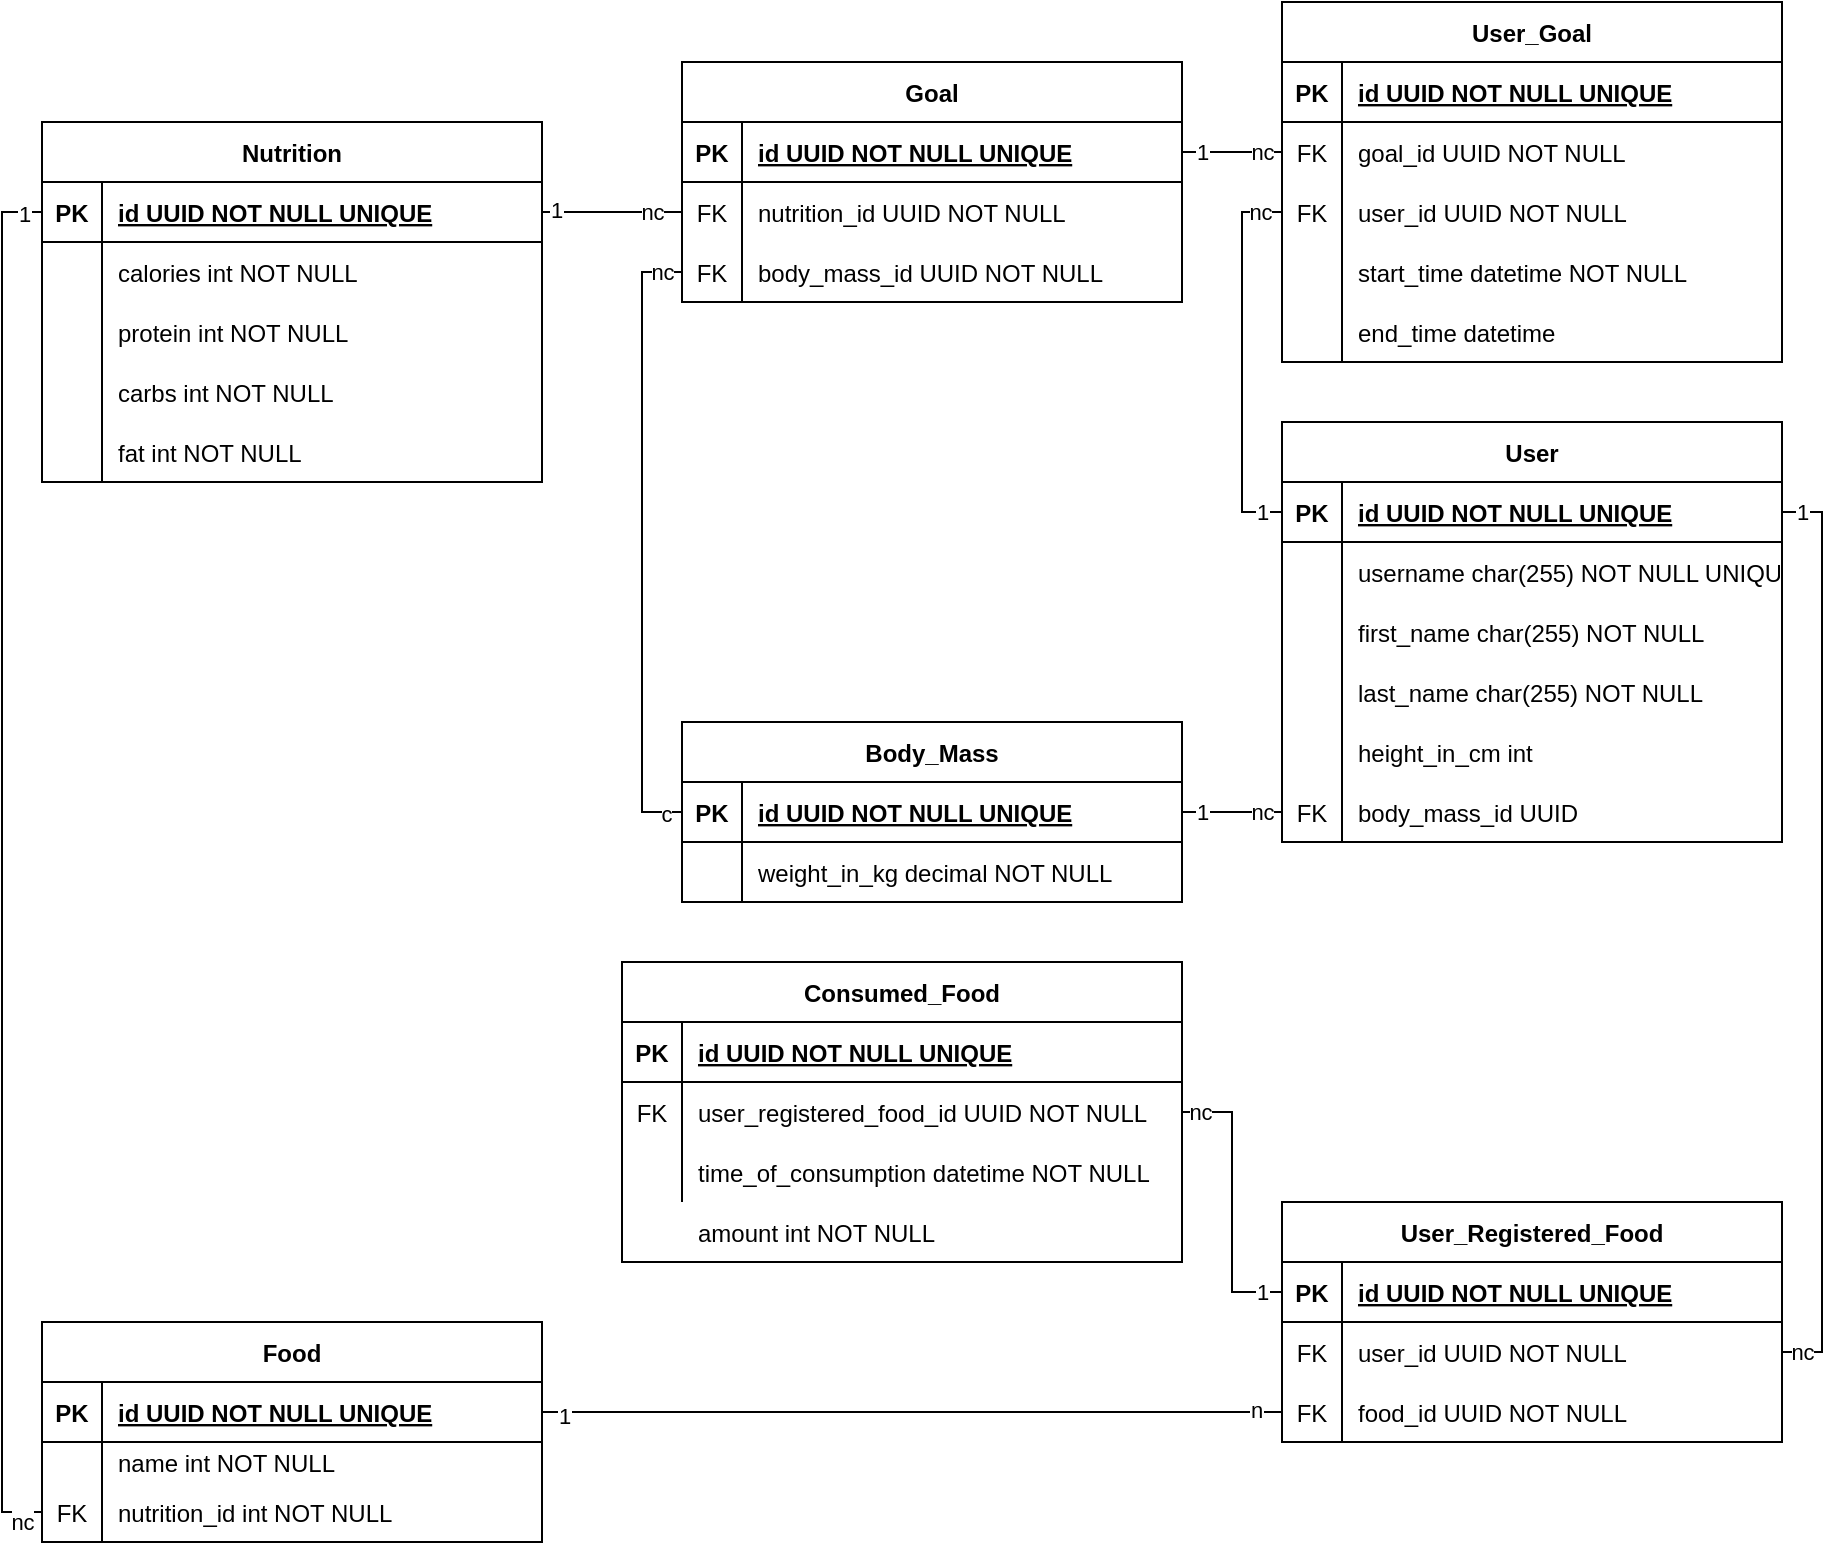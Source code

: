 <mxfile version="20.0.4" type="device"><diagram id="R2lEEEUBdFMjLlhIrx00" name="Page-1"><mxGraphModel dx="2272" dy="1980" grid="1" gridSize="10" guides="1" tooltips="1" connect="1" arrows="1" fold="1" page="1" pageScale="1" pageWidth="850" pageHeight="1100" math="0" shadow="0" extFonts="Permanent Marker^https://fonts.googleapis.com/css?family=Permanent+Marker"><root><mxCell id="0"/><mxCell id="1" parent="0"/><mxCell id="C-vyLk0tnHw3VtMMgP7b-2" value="Body_Mass" style="shape=table;startSize=30;container=1;collapsible=1;childLayout=tableLayout;fixedRows=1;rowLines=0;fontStyle=1;align=center;resizeLast=1;" parent="1" vertex="1"><mxGeometry x="100" y="150" width="250" height="90" as="geometry"/></mxCell><mxCell id="C-vyLk0tnHw3VtMMgP7b-3" value="" style="shape=partialRectangle;collapsible=0;dropTarget=0;pointerEvents=0;fillColor=none;points=[[0,0.5],[1,0.5]];portConstraint=eastwest;top=0;left=0;right=0;bottom=1;" parent="C-vyLk0tnHw3VtMMgP7b-2" vertex="1"><mxGeometry y="30" width="250" height="30" as="geometry"/></mxCell><mxCell id="C-vyLk0tnHw3VtMMgP7b-4" value="PK" style="shape=partialRectangle;overflow=hidden;connectable=0;fillColor=none;top=0;left=0;bottom=0;right=0;fontStyle=1;" parent="C-vyLk0tnHw3VtMMgP7b-3" vertex="1"><mxGeometry width="30" height="30" as="geometry"/></mxCell><mxCell id="C-vyLk0tnHw3VtMMgP7b-5" value="id UUID NOT NULL UNIQUE" style="shape=partialRectangle;overflow=hidden;connectable=0;fillColor=none;top=0;left=0;bottom=0;right=0;align=left;spacingLeft=6;fontStyle=5;" parent="C-vyLk0tnHw3VtMMgP7b-3" vertex="1"><mxGeometry x="30" width="220" height="30" as="geometry"/></mxCell><mxCell id="C-vyLk0tnHw3VtMMgP7b-6" value="" style="shape=partialRectangle;collapsible=0;dropTarget=0;pointerEvents=0;fillColor=none;points=[[0,0.5],[1,0.5]];portConstraint=eastwest;top=0;left=0;right=0;bottom=0;" parent="C-vyLk0tnHw3VtMMgP7b-2" vertex="1"><mxGeometry y="60" width="250" height="30" as="geometry"/></mxCell><mxCell id="C-vyLk0tnHw3VtMMgP7b-7" value="" style="shape=partialRectangle;overflow=hidden;connectable=0;fillColor=none;top=0;left=0;bottom=0;right=0;" parent="C-vyLk0tnHw3VtMMgP7b-6" vertex="1"><mxGeometry width="30" height="30" as="geometry"/></mxCell><mxCell id="C-vyLk0tnHw3VtMMgP7b-8" value="weight_in_kg decimal NOT NULL" style="shape=partialRectangle;overflow=hidden;connectable=0;fillColor=none;top=0;left=0;bottom=0;right=0;align=left;spacingLeft=6;" parent="C-vyLk0tnHw3VtMMgP7b-6" vertex="1"><mxGeometry x="30" width="220" height="30" as="geometry"/></mxCell><mxCell id="C-vyLk0tnHw3VtMMgP7b-23" value="User" style="shape=table;startSize=30;container=1;collapsible=1;childLayout=tableLayout;fixedRows=1;rowLines=0;fontStyle=1;align=center;resizeLast=1;" parent="1" vertex="1"><mxGeometry x="400" width="250" height="210" as="geometry"/></mxCell><mxCell id="C-vyLk0tnHw3VtMMgP7b-24" value="" style="shape=partialRectangle;collapsible=0;dropTarget=0;pointerEvents=0;fillColor=none;points=[[0,0.5],[1,0.5]];portConstraint=eastwest;top=0;left=0;right=0;bottom=1;" parent="C-vyLk0tnHw3VtMMgP7b-23" vertex="1"><mxGeometry y="30" width="250" height="30" as="geometry"/></mxCell><mxCell id="C-vyLk0tnHw3VtMMgP7b-25" value="PK" style="shape=partialRectangle;overflow=hidden;connectable=0;fillColor=none;top=0;left=0;bottom=0;right=0;fontStyle=1;" parent="C-vyLk0tnHw3VtMMgP7b-24" vertex="1"><mxGeometry width="30" height="30" as="geometry"/></mxCell><mxCell id="C-vyLk0tnHw3VtMMgP7b-26" value="id UUID NOT NULL UNIQUE" style="shape=partialRectangle;overflow=hidden;connectable=0;fillColor=none;top=0;left=0;bottom=0;right=0;align=left;spacingLeft=6;fontStyle=5;" parent="C-vyLk0tnHw3VtMMgP7b-24" vertex="1"><mxGeometry x="30" width="220" height="30" as="geometry"/></mxCell><mxCell id="C-vyLk0tnHw3VtMMgP7b-27" value="" style="shape=partialRectangle;collapsible=0;dropTarget=0;pointerEvents=0;fillColor=none;points=[[0,0.5],[1,0.5]];portConstraint=eastwest;top=0;left=0;right=0;bottom=0;" parent="C-vyLk0tnHw3VtMMgP7b-23" vertex="1"><mxGeometry y="60" width="250" height="30" as="geometry"/></mxCell><mxCell id="C-vyLk0tnHw3VtMMgP7b-28" value="" style="shape=partialRectangle;overflow=hidden;connectable=0;fillColor=none;top=0;left=0;bottom=0;right=0;" parent="C-vyLk0tnHw3VtMMgP7b-27" vertex="1"><mxGeometry width="30" height="30" as="geometry"/></mxCell><mxCell id="C-vyLk0tnHw3VtMMgP7b-29" value="username char(255) NOT NULL UNIQUE" style="shape=partialRectangle;overflow=hidden;connectable=0;fillColor=none;top=0;left=0;bottom=0;right=0;align=left;spacingLeft=6;" parent="C-vyLk0tnHw3VtMMgP7b-27" vertex="1"><mxGeometry x="30" width="220" height="30" as="geometry"/></mxCell><mxCell id="_75GjJwP0XnBZ_rFwgks-2" value="" style="shape=partialRectangle;collapsible=0;dropTarget=0;pointerEvents=0;fillColor=none;points=[[0,0.5],[1,0.5]];portConstraint=eastwest;top=0;left=0;right=0;bottom=0;" parent="C-vyLk0tnHw3VtMMgP7b-23" vertex="1"><mxGeometry y="90" width="250" height="30" as="geometry"/></mxCell><mxCell id="_75GjJwP0XnBZ_rFwgks-3" value="" style="shape=partialRectangle;overflow=hidden;connectable=0;fillColor=none;top=0;left=0;bottom=0;right=0;" parent="_75GjJwP0XnBZ_rFwgks-2" vertex="1"><mxGeometry width="30" height="30" as="geometry"/></mxCell><mxCell id="_75GjJwP0XnBZ_rFwgks-4" value="first_name char(255) NOT NULL " style="shape=partialRectangle;overflow=hidden;connectable=0;fillColor=none;top=0;left=0;bottom=0;right=0;align=left;spacingLeft=6;" parent="_75GjJwP0XnBZ_rFwgks-2" vertex="1"><mxGeometry x="30" width="220" height="30" as="geometry"/></mxCell><mxCell id="_75GjJwP0XnBZ_rFwgks-5" value="" style="shape=partialRectangle;collapsible=0;dropTarget=0;pointerEvents=0;fillColor=none;points=[[0,0.5],[1,0.5]];portConstraint=eastwest;top=0;left=0;right=0;bottom=0;" parent="C-vyLk0tnHw3VtMMgP7b-23" vertex="1"><mxGeometry y="120" width="250" height="30" as="geometry"/></mxCell><mxCell id="_75GjJwP0XnBZ_rFwgks-6" value="" style="shape=partialRectangle;overflow=hidden;connectable=0;fillColor=none;top=0;left=0;bottom=0;right=0;" parent="_75GjJwP0XnBZ_rFwgks-5" vertex="1"><mxGeometry width="30" height="30" as="geometry"/></mxCell><mxCell id="_75GjJwP0XnBZ_rFwgks-7" value="last_name char(255) NOT NULL " style="shape=partialRectangle;overflow=hidden;connectable=0;fillColor=none;top=0;left=0;bottom=0;right=0;align=left;spacingLeft=6;" parent="_75GjJwP0XnBZ_rFwgks-5" vertex="1"><mxGeometry x="30" width="220" height="30" as="geometry"/></mxCell><mxCell id="_75GjJwP0XnBZ_rFwgks-8" value="" style="shape=partialRectangle;collapsible=0;dropTarget=0;pointerEvents=0;fillColor=none;points=[[0,0.5],[1,0.5]];portConstraint=eastwest;top=0;left=0;right=0;bottom=0;" parent="C-vyLk0tnHw3VtMMgP7b-23" vertex="1"><mxGeometry y="150" width="250" height="30" as="geometry"/></mxCell><mxCell id="_75GjJwP0XnBZ_rFwgks-9" value="" style="shape=partialRectangle;overflow=hidden;connectable=0;fillColor=none;top=0;left=0;bottom=0;right=0;" parent="_75GjJwP0XnBZ_rFwgks-8" vertex="1"><mxGeometry width="30" height="30" as="geometry"/></mxCell><mxCell id="_75GjJwP0XnBZ_rFwgks-10" value="height_in_cm int " style="shape=partialRectangle;overflow=hidden;connectable=0;fillColor=none;top=0;left=0;bottom=0;right=0;align=left;spacingLeft=6;" parent="_75GjJwP0XnBZ_rFwgks-8" vertex="1"><mxGeometry x="30" width="220" height="30" as="geometry"/></mxCell><mxCell id="_75GjJwP0XnBZ_rFwgks-11" value="" style="shape=partialRectangle;collapsible=0;dropTarget=0;pointerEvents=0;fillColor=none;points=[[0,0.5],[1,0.5]];portConstraint=eastwest;top=0;left=0;right=0;bottom=0;" parent="C-vyLk0tnHw3VtMMgP7b-23" vertex="1"><mxGeometry y="180" width="250" height="30" as="geometry"/></mxCell><mxCell id="_75GjJwP0XnBZ_rFwgks-12" value="FK" style="shape=partialRectangle;overflow=hidden;connectable=0;fillColor=none;top=0;left=0;bottom=0;right=0;" parent="_75GjJwP0XnBZ_rFwgks-11" vertex="1"><mxGeometry width="30" height="30" as="geometry"/></mxCell><mxCell id="_75GjJwP0XnBZ_rFwgks-13" value="body_mass_id UUID" style="shape=partialRectangle;overflow=hidden;connectable=0;fillColor=none;top=0;left=0;bottom=0;right=0;align=left;spacingLeft=6;" parent="_75GjJwP0XnBZ_rFwgks-11" vertex="1"><mxGeometry x="30" width="220" height="30" as="geometry"/></mxCell><mxCell id="_75GjJwP0XnBZ_rFwgks-14" value="Goal" style="shape=table;startSize=30;container=1;collapsible=1;childLayout=tableLayout;fixedRows=1;rowLines=0;fontStyle=1;align=center;resizeLast=1;" parent="1" vertex="1"><mxGeometry x="100" y="-180" width="250" height="120" as="geometry"/></mxCell><mxCell id="_75GjJwP0XnBZ_rFwgks-15" value="" style="shape=partialRectangle;collapsible=0;dropTarget=0;pointerEvents=0;fillColor=none;points=[[0,0.5],[1,0.5]];portConstraint=eastwest;top=0;left=0;right=0;bottom=1;" parent="_75GjJwP0XnBZ_rFwgks-14" vertex="1"><mxGeometry y="30" width="250" height="30" as="geometry"/></mxCell><mxCell id="_75GjJwP0XnBZ_rFwgks-16" value="PK" style="shape=partialRectangle;overflow=hidden;connectable=0;fillColor=none;top=0;left=0;bottom=0;right=0;fontStyle=1;" parent="_75GjJwP0XnBZ_rFwgks-15" vertex="1"><mxGeometry width="30" height="30" as="geometry"><mxRectangle width="30" height="30" as="alternateBounds"/></mxGeometry></mxCell><mxCell id="_75GjJwP0XnBZ_rFwgks-17" value="id UUID NOT NULL UNIQUE" style="shape=partialRectangle;overflow=hidden;connectable=0;fillColor=none;top=0;left=0;bottom=0;right=0;align=left;spacingLeft=6;fontStyle=5;" parent="_75GjJwP0XnBZ_rFwgks-15" vertex="1"><mxGeometry x="30" width="220" height="30" as="geometry"><mxRectangle width="220" height="30" as="alternateBounds"/></mxGeometry></mxCell><mxCell id="_75GjJwP0XnBZ_rFwgks-18" value="" style="shape=partialRectangle;collapsible=0;dropTarget=0;pointerEvents=0;fillColor=none;points=[[0,0.5],[1,0.5]];portConstraint=eastwest;top=0;left=0;right=0;bottom=0;" parent="_75GjJwP0XnBZ_rFwgks-14" vertex="1"><mxGeometry y="60" width="250" height="30" as="geometry"/></mxCell><mxCell id="_75GjJwP0XnBZ_rFwgks-19" value="FK" style="shape=partialRectangle;overflow=hidden;connectable=0;fillColor=none;top=0;left=0;bottom=0;right=0;" parent="_75GjJwP0XnBZ_rFwgks-18" vertex="1"><mxGeometry width="30" height="30" as="geometry"><mxRectangle width="30" height="30" as="alternateBounds"/></mxGeometry></mxCell><mxCell id="_75GjJwP0XnBZ_rFwgks-20" value="nutrition_id UUID NOT NULL" style="shape=partialRectangle;overflow=hidden;connectable=0;fillColor=none;top=0;left=0;bottom=0;right=0;align=left;spacingLeft=6;" parent="_75GjJwP0XnBZ_rFwgks-18" vertex="1"><mxGeometry x="30" width="220" height="30" as="geometry"><mxRectangle width="220" height="30" as="alternateBounds"/></mxGeometry></mxCell><mxCell id="_75GjJwP0XnBZ_rFwgks-21" value="" style="shape=partialRectangle;collapsible=0;dropTarget=0;pointerEvents=0;fillColor=none;points=[[0,0.5],[1,0.5]];portConstraint=eastwest;top=0;left=0;right=0;bottom=0;" parent="_75GjJwP0XnBZ_rFwgks-14" vertex="1"><mxGeometry y="90" width="250" height="30" as="geometry"/></mxCell><mxCell id="_75GjJwP0XnBZ_rFwgks-22" value="FK" style="shape=partialRectangle;overflow=hidden;connectable=0;fillColor=none;top=0;left=0;bottom=0;right=0;" parent="_75GjJwP0XnBZ_rFwgks-21" vertex="1"><mxGeometry width="30" height="30" as="geometry"><mxRectangle width="30" height="30" as="alternateBounds"/></mxGeometry></mxCell><mxCell id="_75GjJwP0XnBZ_rFwgks-23" value="body_mass_id UUID NOT NULL" style="shape=partialRectangle;overflow=hidden;connectable=0;fillColor=none;top=0;left=0;bottom=0;right=0;align=left;spacingLeft=6;" parent="_75GjJwP0XnBZ_rFwgks-21" vertex="1"><mxGeometry x="30" width="220" height="30" as="geometry"><mxRectangle width="220" height="30" as="alternateBounds"/></mxGeometry></mxCell><mxCell id="_75GjJwP0XnBZ_rFwgks-24" value="User_Goal" style="shape=table;startSize=30;container=1;collapsible=1;childLayout=tableLayout;fixedRows=1;rowLines=0;fontStyle=1;align=center;resizeLast=1;" parent="1" vertex="1"><mxGeometry x="400" y="-210" width="250" height="180" as="geometry"/></mxCell><mxCell id="_75GjJwP0XnBZ_rFwgks-25" value="" style="shape=partialRectangle;collapsible=0;dropTarget=0;pointerEvents=0;fillColor=none;points=[[0,0.5],[1,0.5]];portConstraint=eastwest;top=0;left=0;right=0;bottom=1;" parent="_75GjJwP0XnBZ_rFwgks-24" vertex="1"><mxGeometry y="30" width="250" height="30" as="geometry"/></mxCell><mxCell id="_75GjJwP0XnBZ_rFwgks-26" value="PK" style="shape=partialRectangle;overflow=hidden;connectable=0;fillColor=none;top=0;left=0;bottom=0;right=0;fontStyle=1;" parent="_75GjJwP0XnBZ_rFwgks-25" vertex="1"><mxGeometry width="30" height="30" as="geometry"/></mxCell><mxCell id="_75GjJwP0XnBZ_rFwgks-27" value="id UUID NOT NULL UNIQUE" style="shape=partialRectangle;overflow=hidden;connectable=0;fillColor=none;top=0;left=0;bottom=0;right=0;align=left;spacingLeft=6;fontStyle=5;" parent="_75GjJwP0XnBZ_rFwgks-25" vertex="1"><mxGeometry x="30" width="220" height="30" as="geometry"/></mxCell><mxCell id="_75GjJwP0XnBZ_rFwgks-31" value="" style="shape=partialRectangle;collapsible=0;dropTarget=0;pointerEvents=0;fillColor=none;points=[[0,0.5],[1,0.5]];portConstraint=eastwest;top=0;left=0;right=0;bottom=0;" parent="_75GjJwP0XnBZ_rFwgks-24" vertex="1"><mxGeometry y="60" width="250" height="30" as="geometry"/></mxCell><mxCell id="_75GjJwP0XnBZ_rFwgks-32" value="FK" style="shape=partialRectangle;overflow=hidden;connectable=0;fillColor=none;top=0;left=0;bottom=0;right=0;" parent="_75GjJwP0XnBZ_rFwgks-31" vertex="1"><mxGeometry width="30" height="30" as="geometry"/></mxCell><mxCell id="_75GjJwP0XnBZ_rFwgks-33" value="goal_id UUID NOT NULL" style="shape=partialRectangle;overflow=hidden;connectable=0;fillColor=none;top=0;left=0;bottom=0;right=0;align=left;spacingLeft=6;" parent="_75GjJwP0XnBZ_rFwgks-31" vertex="1"><mxGeometry x="30" width="220" height="30" as="geometry"/></mxCell><mxCell id="_75GjJwP0XnBZ_rFwgks-28" value="" style="shape=partialRectangle;collapsible=0;dropTarget=0;pointerEvents=0;fillColor=none;points=[[0,0.5],[1,0.5]];portConstraint=eastwest;top=0;left=0;right=0;bottom=0;" parent="_75GjJwP0XnBZ_rFwgks-24" vertex="1"><mxGeometry y="90" width="250" height="30" as="geometry"/></mxCell><mxCell id="_75GjJwP0XnBZ_rFwgks-29" value="FK" style="shape=partialRectangle;overflow=hidden;connectable=0;fillColor=none;top=0;left=0;bottom=0;right=0;" parent="_75GjJwP0XnBZ_rFwgks-28" vertex="1"><mxGeometry width="30" height="30" as="geometry"/></mxCell><mxCell id="_75GjJwP0XnBZ_rFwgks-30" value="user_id UUID NOT NULL" style="shape=partialRectangle;overflow=hidden;connectable=0;fillColor=none;top=0;left=0;bottom=0;right=0;align=left;spacingLeft=6;" parent="_75GjJwP0XnBZ_rFwgks-28" vertex="1"><mxGeometry x="30" width="220" height="30" as="geometry"/></mxCell><mxCell id="_75GjJwP0XnBZ_rFwgks-34" value="" style="shape=partialRectangle;collapsible=0;dropTarget=0;pointerEvents=0;fillColor=none;points=[[0,0.5],[1,0.5]];portConstraint=eastwest;top=0;left=0;right=0;bottom=0;" parent="_75GjJwP0XnBZ_rFwgks-24" vertex="1"><mxGeometry y="120" width="250" height="30" as="geometry"/></mxCell><mxCell id="_75GjJwP0XnBZ_rFwgks-35" value="" style="shape=partialRectangle;overflow=hidden;connectable=0;fillColor=none;top=0;left=0;bottom=0;right=0;" parent="_75GjJwP0XnBZ_rFwgks-34" vertex="1"><mxGeometry width="30" height="30" as="geometry"/></mxCell><mxCell id="_75GjJwP0XnBZ_rFwgks-36" value="start_time datetime NOT NULL" style="shape=partialRectangle;overflow=hidden;connectable=0;fillColor=none;top=0;left=0;bottom=0;right=0;align=left;spacingLeft=6;" parent="_75GjJwP0XnBZ_rFwgks-34" vertex="1"><mxGeometry x="30" width="220" height="30" as="geometry"/></mxCell><mxCell id="_75GjJwP0XnBZ_rFwgks-38" value="" style="shape=partialRectangle;collapsible=0;dropTarget=0;pointerEvents=0;fillColor=none;points=[[0,0.5],[1,0.5]];portConstraint=eastwest;top=0;left=0;right=0;bottom=0;" parent="_75GjJwP0XnBZ_rFwgks-24" vertex="1"><mxGeometry y="150" width="250" height="30" as="geometry"/></mxCell><mxCell id="_75GjJwP0XnBZ_rFwgks-39" value="" style="shape=partialRectangle;overflow=hidden;connectable=0;fillColor=none;top=0;left=0;bottom=0;right=0;" parent="_75GjJwP0XnBZ_rFwgks-38" vertex="1"><mxGeometry width="30" height="30" as="geometry"/></mxCell><mxCell id="_75GjJwP0XnBZ_rFwgks-40" value="end_time datetime" style="shape=partialRectangle;overflow=hidden;connectable=0;fillColor=none;top=0;left=0;bottom=0;right=0;align=left;spacingLeft=6;" parent="_75GjJwP0XnBZ_rFwgks-38" vertex="1"><mxGeometry x="30" width="220" height="30" as="geometry"/></mxCell><mxCell id="_75GjJwP0XnBZ_rFwgks-45" style="edgeStyle=orthogonalEdgeStyle;rounded=0;orthogonalLoop=1;jettySize=auto;html=1;endArrow=none;endFill=0;" parent="1" source="_75GjJwP0XnBZ_rFwgks-31" target="_75GjJwP0XnBZ_rFwgks-15" edge="1"><mxGeometry relative="1" as="geometry"/></mxCell><mxCell id="_75GjJwP0XnBZ_rFwgks-162" value="nc" style="edgeLabel;html=1;align=center;verticalAlign=middle;resizable=0;points=[];" parent="_75GjJwP0XnBZ_rFwgks-45" vertex="1" connectable="0"><mxGeometry x="-0.753" relative="1" as="geometry"><mxPoint x="-3.81" as="offset"/></mxGeometry></mxCell><mxCell id="_75GjJwP0XnBZ_rFwgks-163" value="1" style="edgeLabel;html=1;align=center;verticalAlign=middle;resizable=0;points=[];" parent="_75GjJwP0XnBZ_rFwgks-45" vertex="1" connectable="0"><mxGeometry x="0.88" relative="1" as="geometry"><mxPoint x="6.98" as="offset"/></mxGeometry></mxCell><mxCell id="_75GjJwP0XnBZ_rFwgks-47" style="edgeStyle=orthogonalEdgeStyle;rounded=0;orthogonalLoop=1;jettySize=auto;html=1;endArrow=none;endFill=0;" parent="1" source="_75GjJwP0XnBZ_rFwgks-11" target="C-vyLk0tnHw3VtMMgP7b-3" edge="1"><mxGeometry relative="1" as="geometry"/></mxCell><mxCell id="_75GjJwP0XnBZ_rFwgks-156" value="nc" style="edgeLabel;html=1;align=center;verticalAlign=middle;resizable=0;points=[];" parent="_75GjJwP0XnBZ_rFwgks-47" vertex="1" connectable="0"><mxGeometry x="-0.691" relative="1" as="geometry"><mxPoint x="-2.29" as="offset"/></mxGeometry></mxCell><mxCell id="_75GjJwP0XnBZ_rFwgks-157" value="1" style="edgeLabel;html=1;align=center;verticalAlign=middle;resizable=0;points=[];" parent="_75GjJwP0XnBZ_rFwgks-47" vertex="1" connectable="0"><mxGeometry x="0.605" relative="1" as="geometry"><mxPoint as="offset"/></mxGeometry></mxCell><mxCell id="_75GjJwP0XnBZ_rFwgks-49" style="edgeStyle=orthogonalEdgeStyle;rounded=0;orthogonalLoop=1;jettySize=auto;html=1;endArrow=none;endFill=0;" parent="1" source="_75GjJwP0XnBZ_rFwgks-21" target="C-vyLk0tnHw3VtMMgP7b-3" edge="1"><mxGeometry relative="1" as="geometry"><Array as="points"><mxPoint x="80" y="-75"/><mxPoint x="80" y="195"/></Array></mxGeometry></mxCell><mxCell id="_75GjJwP0XnBZ_rFwgks-158" value="c" style="edgeLabel;html=1;align=center;verticalAlign=middle;resizable=0;points=[];" parent="_75GjJwP0XnBZ_rFwgks-49" vertex="1" connectable="0"><mxGeometry x="0.946" y="-1" relative="1" as="geometry"><mxPoint as="offset"/></mxGeometry></mxCell><mxCell id="_75GjJwP0XnBZ_rFwgks-159" value="nc" style="edgeLabel;html=1;align=center;verticalAlign=middle;resizable=0;points=[];" parent="_75GjJwP0XnBZ_rFwgks-49" vertex="1" connectable="0"><mxGeometry x="-0.957" relative="1" as="geometry"><mxPoint x="-3.4" as="offset"/></mxGeometry></mxCell><mxCell id="_75GjJwP0XnBZ_rFwgks-50" style="edgeStyle=orthogonalEdgeStyle;rounded=0;orthogonalLoop=1;jettySize=auto;html=1;endArrow=none;endFill=0;" parent="1" source="_75GjJwP0XnBZ_rFwgks-28" target="C-vyLk0tnHw3VtMMgP7b-24" edge="1"><mxGeometry relative="1" as="geometry"><Array as="points"><mxPoint x="380" y="-105"/><mxPoint x="380" y="45"/></Array></mxGeometry></mxCell><mxCell id="_75GjJwP0XnBZ_rFwgks-160" value="1" style="edgeLabel;html=1;align=center;verticalAlign=middle;resizable=0;points=[];" parent="_75GjJwP0XnBZ_rFwgks-50" vertex="1" connectable="0"><mxGeometry x="0.849" relative="1" as="geometry"><mxPoint x="4.36" as="offset"/></mxGeometry></mxCell><mxCell id="_75GjJwP0XnBZ_rFwgks-161" value="nc" style="edgeLabel;html=1;align=center;verticalAlign=middle;resizable=0;points=[];" parent="_75GjJwP0XnBZ_rFwgks-50" vertex="1" connectable="0"><mxGeometry x="-0.878" relative="1" as="geometry"><mxPoint as="offset"/></mxGeometry></mxCell><mxCell id="_75GjJwP0XnBZ_rFwgks-51" value="Nutrition" style="shape=table;startSize=30;container=1;collapsible=1;childLayout=tableLayout;fixedRows=1;rowLines=0;fontStyle=1;align=center;resizeLast=1;" parent="1" vertex="1"><mxGeometry x="-220" y="-150" width="250" height="180" as="geometry"/></mxCell><mxCell id="_75GjJwP0XnBZ_rFwgks-52" value="" style="shape=partialRectangle;collapsible=0;dropTarget=0;pointerEvents=0;fillColor=none;points=[[0,0.5],[1,0.5]];portConstraint=eastwest;top=0;left=0;right=0;bottom=1;" parent="_75GjJwP0XnBZ_rFwgks-51" vertex="1"><mxGeometry y="30" width="250" height="30" as="geometry"/></mxCell><mxCell id="_75GjJwP0XnBZ_rFwgks-53" value="PK" style="shape=partialRectangle;overflow=hidden;connectable=0;fillColor=none;top=0;left=0;bottom=0;right=0;fontStyle=1;" parent="_75GjJwP0XnBZ_rFwgks-52" vertex="1"><mxGeometry width="30" height="30" as="geometry"><mxRectangle width="30" height="30" as="alternateBounds"/></mxGeometry></mxCell><mxCell id="_75GjJwP0XnBZ_rFwgks-54" value="id UUID NOT NULL UNIQUE" style="shape=partialRectangle;overflow=hidden;connectable=0;fillColor=none;top=0;left=0;bottom=0;right=0;align=left;spacingLeft=6;fontStyle=5;" parent="_75GjJwP0XnBZ_rFwgks-52" vertex="1"><mxGeometry x="30" width="220" height="30" as="geometry"><mxRectangle width="220" height="30" as="alternateBounds"/></mxGeometry></mxCell><mxCell id="_75GjJwP0XnBZ_rFwgks-55" value="" style="shape=partialRectangle;collapsible=0;dropTarget=0;pointerEvents=0;fillColor=none;points=[[0,0.5],[1,0.5]];portConstraint=eastwest;top=0;left=0;right=0;bottom=0;" parent="_75GjJwP0XnBZ_rFwgks-51" vertex="1"><mxGeometry y="60" width="250" height="30" as="geometry"/></mxCell><mxCell id="_75GjJwP0XnBZ_rFwgks-56" value="" style="shape=partialRectangle;overflow=hidden;connectable=0;fillColor=none;top=0;left=0;bottom=0;right=0;" parent="_75GjJwP0XnBZ_rFwgks-55" vertex="1"><mxGeometry width="30" height="30" as="geometry"><mxRectangle width="30" height="30" as="alternateBounds"/></mxGeometry></mxCell><mxCell id="_75GjJwP0XnBZ_rFwgks-57" value="calories int NOT NULL" style="shape=partialRectangle;overflow=hidden;connectable=0;fillColor=none;top=0;left=0;bottom=0;right=0;align=left;spacingLeft=6;" parent="_75GjJwP0XnBZ_rFwgks-55" vertex="1"><mxGeometry x="30" width="220" height="30" as="geometry"><mxRectangle width="220" height="30" as="alternateBounds"/></mxGeometry></mxCell><mxCell id="_75GjJwP0XnBZ_rFwgks-58" value="" style="shape=partialRectangle;collapsible=0;dropTarget=0;pointerEvents=0;fillColor=none;points=[[0,0.5],[1,0.5]];portConstraint=eastwest;top=0;left=0;right=0;bottom=0;" parent="_75GjJwP0XnBZ_rFwgks-51" vertex="1"><mxGeometry y="90" width="250" height="30" as="geometry"/></mxCell><mxCell id="_75GjJwP0XnBZ_rFwgks-59" value="" style="shape=partialRectangle;overflow=hidden;connectable=0;fillColor=none;top=0;left=0;bottom=0;right=0;" parent="_75GjJwP0XnBZ_rFwgks-58" vertex="1"><mxGeometry width="30" height="30" as="geometry"><mxRectangle width="30" height="30" as="alternateBounds"/></mxGeometry></mxCell><mxCell id="_75GjJwP0XnBZ_rFwgks-60" value="protein int NOT NULL" style="shape=partialRectangle;overflow=hidden;connectable=0;fillColor=none;top=0;left=0;bottom=0;right=0;align=left;spacingLeft=6;" parent="_75GjJwP0XnBZ_rFwgks-58" vertex="1"><mxGeometry x="30" width="220" height="30" as="geometry"><mxRectangle width="220" height="30" as="alternateBounds"/></mxGeometry></mxCell><mxCell id="_75GjJwP0XnBZ_rFwgks-61" value="" style="shape=partialRectangle;collapsible=0;dropTarget=0;pointerEvents=0;fillColor=none;points=[[0,0.5],[1,0.5]];portConstraint=eastwest;top=0;left=0;right=0;bottom=0;" parent="_75GjJwP0XnBZ_rFwgks-51" vertex="1"><mxGeometry y="120" width="250" height="30" as="geometry"/></mxCell><mxCell id="_75GjJwP0XnBZ_rFwgks-62" value="" style="shape=partialRectangle;overflow=hidden;connectable=0;fillColor=none;top=0;left=0;bottom=0;right=0;" parent="_75GjJwP0XnBZ_rFwgks-61" vertex="1"><mxGeometry width="30" height="30" as="geometry"><mxRectangle width="30" height="30" as="alternateBounds"/></mxGeometry></mxCell><mxCell id="_75GjJwP0XnBZ_rFwgks-63" value="carbs int NOT NULL" style="shape=partialRectangle;overflow=hidden;connectable=0;fillColor=none;top=0;left=0;bottom=0;right=0;align=left;spacingLeft=6;" parent="_75GjJwP0XnBZ_rFwgks-61" vertex="1"><mxGeometry x="30" width="220" height="30" as="geometry"><mxRectangle width="220" height="30" as="alternateBounds"/></mxGeometry></mxCell><mxCell id="_75GjJwP0XnBZ_rFwgks-64" value="" style="shape=partialRectangle;collapsible=0;dropTarget=0;pointerEvents=0;fillColor=none;points=[[0,0.5],[1,0.5]];portConstraint=eastwest;top=0;left=0;right=0;bottom=0;" parent="_75GjJwP0XnBZ_rFwgks-51" vertex="1"><mxGeometry y="150" width="250" height="30" as="geometry"/></mxCell><mxCell id="_75GjJwP0XnBZ_rFwgks-65" value="" style="shape=partialRectangle;overflow=hidden;connectable=0;fillColor=none;top=0;left=0;bottom=0;right=0;" parent="_75GjJwP0XnBZ_rFwgks-64" vertex="1"><mxGeometry width="30" height="30" as="geometry"><mxRectangle width="30" height="30" as="alternateBounds"/></mxGeometry></mxCell><mxCell id="_75GjJwP0XnBZ_rFwgks-66" value="fat int NOT NULL" style="shape=partialRectangle;overflow=hidden;connectable=0;fillColor=none;top=0;left=0;bottom=0;right=0;align=left;spacingLeft=6;" parent="_75GjJwP0XnBZ_rFwgks-64" vertex="1"><mxGeometry x="30" width="220" height="30" as="geometry"><mxRectangle width="220" height="30" as="alternateBounds"/></mxGeometry></mxCell><mxCell id="_75GjJwP0XnBZ_rFwgks-67" style="edgeStyle=orthogonalEdgeStyle;rounded=0;orthogonalLoop=1;jettySize=auto;html=1;endArrow=none;endFill=0;" parent="1" source="_75GjJwP0XnBZ_rFwgks-18" target="_75GjJwP0XnBZ_rFwgks-52" edge="1"><mxGeometry relative="1" as="geometry"/></mxCell><mxCell id="_75GjJwP0XnBZ_rFwgks-164" value="nc" style="edgeLabel;html=1;align=center;verticalAlign=middle;resizable=0;points=[];" parent="_75GjJwP0XnBZ_rFwgks-67" vertex="1" connectable="0"><mxGeometry x="-0.764" relative="1" as="geometry"><mxPoint x="-6.77" as="offset"/></mxGeometry></mxCell><mxCell id="_75GjJwP0XnBZ_rFwgks-165" value="1" style="edgeLabel;html=1;align=center;verticalAlign=middle;resizable=0;points=[];" parent="_75GjJwP0XnBZ_rFwgks-67" vertex="1" connectable="0"><mxGeometry x="0.821" y="-1" relative="1" as="geometry"><mxPoint as="offset"/></mxGeometry></mxCell><mxCell id="_75GjJwP0XnBZ_rFwgks-68" value="Food" style="shape=table;startSize=30;container=1;collapsible=1;childLayout=tableLayout;fixedRows=1;rowLines=0;fontStyle=1;align=center;resizeLast=1;" parent="1" vertex="1"><mxGeometry x="-220" y="450" width="250" height="110" as="geometry"/></mxCell><mxCell id="_75GjJwP0XnBZ_rFwgks-69" value="" style="shape=partialRectangle;collapsible=0;dropTarget=0;pointerEvents=0;fillColor=none;points=[[0,0.5],[1,0.5]];portConstraint=eastwest;top=0;left=0;right=0;bottom=1;" parent="_75GjJwP0XnBZ_rFwgks-68" vertex="1"><mxGeometry y="30" width="250" height="30" as="geometry"/></mxCell><mxCell id="_75GjJwP0XnBZ_rFwgks-70" value="PK" style="shape=partialRectangle;overflow=hidden;connectable=0;fillColor=none;top=0;left=0;bottom=0;right=0;fontStyle=1;" parent="_75GjJwP0XnBZ_rFwgks-69" vertex="1"><mxGeometry width="30" height="30" as="geometry"/></mxCell><mxCell id="_75GjJwP0XnBZ_rFwgks-71" value="id UUID NOT NULL UNIQUE" style="shape=partialRectangle;overflow=hidden;connectable=0;fillColor=none;top=0;left=0;bottom=0;right=0;align=left;spacingLeft=6;fontStyle=5;" parent="_75GjJwP0XnBZ_rFwgks-69" vertex="1"><mxGeometry x="30" width="220" height="30" as="geometry"/></mxCell><mxCell id="_75GjJwP0XnBZ_rFwgks-72" value="" style="shape=partialRectangle;collapsible=0;dropTarget=0;pointerEvents=0;fillColor=none;points=[[0,0.5],[1,0.5]];portConstraint=eastwest;top=0;left=0;right=0;bottom=0;" parent="_75GjJwP0XnBZ_rFwgks-68" vertex="1"><mxGeometry y="60" width="250" height="20" as="geometry"/></mxCell><mxCell id="_75GjJwP0XnBZ_rFwgks-73" value="" style="shape=partialRectangle;overflow=hidden;connectable=0;fillColor=none;top=0;left=0;bottom=0;right=0;" parent="_75GjJwP0XnBZ_rFwgks-72" vertex="1"><mxGeometry width="30" height="20" as="geometry"/></mxCell><mxCell id="_75GjJwP0XnBZ_rFwgks-74" value="name int NOT NULL" style="shape=partialRectangle;overflow=hidden;connectable=0;fillColor=none;top=0;left=0;bottom=0;right=0;align=left;spacingLeft=6;" parent="_75GjJwP0XnBZ_rFwgks-72" vertex="1"><mxGeometry x="30" width="220" height="20" as="geometry"/></mxCell><mxCell id="_75GjJwP0XnBZ_rFwgks-75" value="" style="shape=partialRectangle;collapsible=0;dropTarget=0;pointerEvents=0;fillColor=none;points=[[0,0.5],[1,0.5]];portConstraint=eastwest;top=0;left=0;right=0;bottom=0;" parent="_75GjJwP0XnBZ_rFwgks-68" vertex="1"><mxGeometry y="80" width="250" height="30" as="geometry"/></mxCell><mxCell id="_75GjJwP0XnBZ_rFwgks-76" value="FK" style="shape=partialRectangle;overflow=hidden;connectable=0;fillColor=none;top=0;left=0;bottom=0;right=0;" parent="_75GjJwP0XnBZ_rFwgks-75" vertex="1"><mxGeometry width="30" height="30" as="geometry"/></mxCell><mxCell id="_75GjJwP0XnBZ_rFwgks-77" value="nutrition_id int NOT NULL" style="shape=partialRectangle;overflow=hidden;connectable=0;fillColor=none;top=0;left=0;bottom=0;right=0;align=left;spacingLeft=6;" parent="_75GjJwP0XnBZ_rFwgks-75" vertex="1"><mxGeometry x="30" width="220" height="30" as="geometry"/></mxCell><mxCell id="_75GjJwP0XnBZ_rFwgks-85" value="User_Registered_Food" style="shape=table;startSize=30;container=1;collapsible=1;childLayout=tableLayout;fixedRows=1;rowLines=0;fontStyle=1;align=center;resizeLast=1;" parent="1" vertex="1"><mxGeometry x="400" y="390" width="250" height="120" as="geometry"/></mxCell><mxCell id="_75GjJwP0XnBZ_rFwgks-86" value="" style="shape=partialRectangle;collapsible=0;dropTarget=0;pointerEvents=0;fillColor=none;points=[[0,0.5],[1,0.5]];portConstraint=eastwest;top=0;left=0;right=0;bottom=1;" parent="_75GjJwP0XnBZ_rFwgks-85" vertex="1"><mxGeometry y="30" width="250" height="30" as="geometry"/></mxCell><mxCell id="_75GjJwP0XnBZ_rFwgks-87" value="PK" style="shape=partialRectangle;overflow=hidden;connectable=0;fillColor=none;top=0;left=0;bottom=0;right=0;fontStyle=1;" parent="_75GjJwP0XnBZ_rFwgks-86" vertex="1"><mxGeometry width="30" height="30" as="geometry"/></mxCell><mxCell id="_75GjJwP0XnBZ_rFwgks-88" value="id UUID NOT NULL UNIQUE" style="shape=partialRectangle;overflow=hidden;connectable=0;fillColor=none;top=0;left=0;bottom=0;right=0;align=left;spacingLeft=6;fontStyle=5;" parent="_75GjJwP0XnBZ_rFwgks-86" vertex="1"><mxGeometry x="30" width="220" height="30" as="geometry"/></mxCell><mxCell id="_75GjJwP0XnBZ_rFwgks-89" value="" style="shape=partialRectangle;collapsible=0;dropTarget=0;pointerEvents=0;fillColor=none;points=[[0,0.5],[1,0.5]];portConstraint=eastwest;top=0;left=0;right=0;bottom=0;" parent="_75GjJwP0XnBZ_rFwgks-85" vertex="1"><mxGeometry y="60" width="250" height="30" as="geometry"/></mxCell><mxCell id="_75GjJwP0XnBZ_rFwgks-90" value="FK" style="shape=partialRectangle;overflow=hidden;connectable=0;fillColor=none;top=0;left=0;bottom=0;right=0;" parent="_75GjJwP0XnBZ_rFwgks-89" vertex="1"><mxGeometry width="30" height="30" as="geometry"/></mxCell><mxCell id="_75GjJwP0XnBZ_rFwgks-91" value="user_id UUID NOT NULL" style="shape=partialRectangle;overflow=hidden;connectable=0;fillColor=none;top=0;left=0;bottom=0;right=0;align=left;spacingLeft=6;" parent="_75GjJwP0XnBZ_rFwgks-89" vertex="1"><mxGeometry x="30" width="220" height="30" as="geometry"/></mxCell><mxCell id="_75GjJwP0XnBZ_rFwgks-92" value="" style="shape=partialRectangle;collapsible=0;dropTarget=0;pointerEvents=0;fillColor=none;points=[[0,0.5],[1,0.5]];portConstraint=eastwest;top=0;left=0;right=0;bottom=0;" parent="_75GjJwP0XnBZ_rFwgks-85" vertex="1"><mxGeometry y="90" width="250" height="30" as="geometry"/></mxCell><mxCell id="_75GjJwP0XnBZ_rFwgks-93" value="FK" style="shape=partialRectangle;overflow=hidden;connectable=0;fillColor=none;top=0;left=0;bottom=0;right=0;" parent="_75GjJwP0XnBZ_rFwgks-92" vertex="1"><mxGeometry width="30" height="30" as="geometry"/></mxCell><mxCell id="_75GjJwP0XnBZ_rFwgks-94" value="food_id UUID NOT NULL" style="shape=partialRectangle;overflow=hidden;connectable=0;fillColor=none;top=0;left=0;bottom=0;right=0;align=left;spacingLeft=6;" parent="_75GjJwP0XnBZ_rFwgks-92" vertex="1"><mxGeometry x="30" width="220" height="30" as="geometry"/></mxCell><mxCell id="_75GjJwP0XnBZ_rFwgks-123" value="Consumed_Food" style="shape=table;startSize=30;container=1;collapsible=1;childLayout=tableLayout;fixedRows=1;rowLines=0;fontStyle=1;align=center;resizeLast=1;" parent="1" vertex="1"><mxGeometry x="70" y="270" width="280" height="150" as="geometry"/></mxCell><mxCell id="_75GjJwP0XnBZ_rFwgks-124" value="" style="shape=partialRectangle;collapsible=0;dropTarget=0;pointerEvents=0;fillColor=none;points=[[0,0.5],[1,0.5]];portConstraint=eastwest;top=0;left=0;right=0;bottom=1;" parent="_75GjJwP0XnBZ_rFwgks-123" vertex="1"><mxGeometry y="30" width="280" height="30" as="geometry"/></mxCell><mxCell id="_75GjJwP0XnBZ_rFwgks-125" value="PK" style="shape=partialRectangle;overflow=hidden;connectable=0;fillColor=none;top=0;left=0;bottom=0;right=0;fontStyle=1;" parent="_75GjJwP0XnBZ_rFwgks-124" vertex="1"><mxGeometry width="30" height="30" as="geometry"><mxRectangle width="30" height="30" as="alternateBounds"/></mxGeometry></mxCell><mxCell id="_75GjJwP0XnBZ_rFwgks-126" value="id UUID NOT NULL UNIQUE" style="shape=partialRectangle;overflow=hidden;connectable=0;fillColor=none;top=0;left=0;bottom=0;right=0;align=left;spacingLeft=6;fontStyle=5;" parent="_75GjJwP0XnBZ_rFwgks-124" vertex="1"><mxGeometry x="30" width="250" height="30" as="geometry"><mxRectangle width="250" height="30" as="alternateBounds"/></mxGeometry></mxCell><mxCell id="_75GjJwP0XnBZ_rFwgks-127" value="" style="shape=partialRectangle;collapsible=0;dropTarget=0;pointerEvents=0;fillColor=none;points=[[0,0.5],[1,0.5]];portConstraint=eastwest;top=0;left=0;right=0;bottom=0;" parent="_75GjJwP0XnBZ_rFwgks-123" vertex="1"><mxGeometry y="60" width="280" height="30" as="geometry"/></mxCell><mxCell id="_75GjJwP0XnBZ_rFwgks-128" value="FK" style="shape=partialRectangle;overflow=hidden;connectable=0;fillColor=none;top=0;left=0;bottom=0;right=0;" parent="_75GjJwP0XnBZ_rFwgks-127" vertex="1"><mxGeometry width="30" height="30" as="geometry"><mxRectangle width="30" height="30" as="alternateBounds"/></mxGeometry></mxCell><mxCell id="_75GjJwP0XnBZ_rFwgks-129" value="user_registered_food_id UUID NOT NULL" style="shape=partialRectangle;overflow=hidden;connectable=0;fillColor=none;top=0;left=0;bottom=0;right=0;align=left;spacingLeft=6;" parent="_75GjJwP0XnBZ_rFwgks-127" vertex="1"><mxGeometry x="30" width="250" height="30" as="geometry"><mxRectangle width="250" height="30" as="alternateBounds"/></mxGeometry></mxCell><mxCell id="_75GjJwP0XnBZ_rFwgks-133" value="" style="shape=partialRectangle;collapsible=0;dropTarget=0;pointerEvents=0;fillColor=none;points=[[0,0.5],[1,0.5]];portConstraint=eastwest;top=0;left=0;right=0;bottom=0;" parent="_75GjJwP0XnBZ_rFwgks-123" vertex="1"><mxGeometry y="90" width="280" height="30" as="geometry"/></mxCell><mxCell id="_75GjJwP0XnBZ_rFwgks-134" value="" style="shape=partialRectangle;overflow=hidden;connectable=0;fillColor=none;top=0;left=0;bottom=0;right=0;" parent="_75GjJwP0XnBZ_rFwgks-133" vertex="1"><mxGeometry width="30" height="30" as="geometry"><mxRectangle width="30" height="30" as="alternateBounds"/></mxGeometry></mxCell><mxCell id="_75GjJwP0XnBZ_rFwgks-135" value="time_of_consumption datetime NOT NULL" style="shape=partialRectangle;overflow=hidden;connectable=0;fillColor=none;top=0;left=0;bottom=0;right=0;align=left;spacingLeft=6;" parent="_75GjJwP0XnBZ_rFwgks-133" vertex="1"><mxGeometry x="30" width="250" height="30" as="geometry"><mxRectangle width="250" height="30" as="alternateBounds"/></mxGeometry></mxCell><mxCell id="_75GjJwP0XnBZ_rFwgks-138" style="edgeStyle=orthogonalEdgeStyle;rounded=0;orthogonalLoop=1;jettySize=auto;html=1;endArrow=none;endFill=0;" parent="1" source="_75GjJwP0XnBZ_rFwgks-92" target="_75GjJwP0XnBZ_rFwgks-69" edge="1"><mxGeometry relative="1" as="geometry"/></mxCell><mxCell id="_75GjJwP0XnBZ_rFwgks-149" value="1" style="edgeLabel;html=1;align=center;verticalAlign=middle;resizable=0;points=[];" parent="_75GjJwP0XnBZ_rFwgks-138" vertex="1" connectable="0"><mxGeometry x="0.944" y="2" relative="1" as="geometry"><mxPoint as="offset"/></mxGeometry></mxCell><mxCell id="_75GjJwP0XnBZ_rFwgks-150" value="n" style="edgeLabel;html=1;align=center;verticalAlign=middle;resizable=0;points=[];" parent="_75GjJwP0XnBZ_rFwgks-138" vertex="1" connectable="0"><mxGeometry x="-0.93" y="-1" relative="1" as="geometry"><mxPoint as="offset"/></mxGeometry></mxCell><mxCell id="_75GjJwP0XnBZ_rFwgks-141" style="edgeStyle=orthogonalEdgeStyle;rounded=0;orthogonalLoop=1;jettySize=auto;html=1;endArrow=none;endFill=0;" parent="1" source="_75GjJwP0XnBZ_rFwgks-75" target="_75GjJwP0XnBZ_rFwgks-52" edge="1"><mxGeometry relative="1" as="geometry"><Array as="points"><mxPoint x="-240" y="545"/><mxPoint x="-240" y="-105"/></Array></mxGeometry></mxCell><mxCell id="_75GjJwP0XnBZ_rFwgks-147" value="1" style="edgeLabel;html=1;align=center;verticalAlign=middle;resizable=0;points=[];" parent="_75GjJwP0XnBZ_rFwgks-141" vertex="1" connectable="0"><mxGeometry x="0.958" y="-1" relative="1" as="geometry"><mxPoint x="5" as="offset"/></mxGeometry></mxCell><mxCell id="_75GjJwP0XnBZ_rFwgks-148" value="nc" style="edgeLabel;html=1;align=center;verticalAlign=middle;resizable=0;points=[];" parent="_75GjJwP0XnBZ_rFwgks-141" vertex="1" connectable="0"><mxGeometry x="-0.983" y="1" relative="1" as="geometry"><mxPoint x="-4" y="4" as="offset"/></mxGeometry></mxCell><mxCell id="_75GjJwP0XnBZ_rFwgks-142" style="edgeStyle=orthogonalEdgeStyle;rounded=0;orthogonalLoop=1;jettySize=auto;html=1;endArrow=none;endFill=0;" parent="1" source="_75GjJwP0XnBZ_rFwgks-89" target="C-vyLk0tnHw3VtMMgP7b-24" edge="1"><mxGeometry relative="1" as="geometry"><Array as="points"><mxPoint x="670" y="465"/><mxPoint x="670" y="45"/></Array></mxGeometry></mxCell><mxCell id="_75GjJwP0XnBZ_rFwgks-151" value="1" style="edgeLabel;html=1;align=center;verticalAlign=middle;resizable=0;points=[];" parent="_75GjJwP0XnBZ_rFwgks-142" vertex="1" connectable="0"><mxGeometry x="0.982" y="-1" relative="1" as="geometry"><mxPoint x="5.81" y="1" as="offset"/></mxGeometry></mxCell><mxCell id="_75GjJwP0XnBZ_rFwgks-153" value="nc" style="edgeLabel;html=1;align=center;verticalAlign=middle;resizable=0;points=[];" parent="_75GjJwP0XnBZ_rFwgks-142" vertex="1" connectable="0"><mxGeometry x="-0.974" relative="1" as="geometry"><mxPoint x="4" as="offset"/></mxGeometry></mxCell><mxCell id="_75GjJwP0XnBZ_rFwgks-145" style="edgeStyle=orthogonalEdgeStyle;rounded=0;orthogonalLoop=1;jettySize=auto;html=1;endArrow=none;endFill=0;" parent="1" source="_75GjJwP0XnBZ_rFwgks-127" target="_75GjJwP0XnBZ_rFwgks-86" edge="1"><mxGeometry relative="1" as="geometry"/></mxCell><mxCell id="_75GjJwP0XnBZ_rFwgks-154" value="1" style="edgeLabel;html=1;align=center;verticalAlign=middle;resizable=0;points=[];" parent="_75GjJwP0XnBZ_rFwgks-145" vertex="1" connectable="0"><mxGeometry x="0.86" y="-1" relative="1" as="geometry"><mxPoint y="-1" as="offset"/></mxGeometry></mxCell><mxCell id="_75GjJwP0XnBZ_rFwgks-155" value="nc" style="edgeLabel;html=1;align=center;verticalAlign=middle;resizable=0;points=[];" parent="_75GjJwP0XnBZ_rFwgks-145" vertex="1" connectable="0"><mxGeometry x="-0.869" relative="1" as="geometry"><mxPoint as="offset"/></mxGeometry></mxCell><mxCell id="ILVlGvAV5IxAA3xIDYUn-2" value="amount int NOT NULL" style="shape=partialRectangle;overflow=hidden;connectable=0;fillColor=none;top=0;left=0;bottom=0;right=0;align=left;spacingLeft=6;" parent="1" vertex="1"><mxGeometry x="100" y="390" width="250" height="30" as="geometry"/></mxCell></root></mxGraphModel></diagram></mxfile>